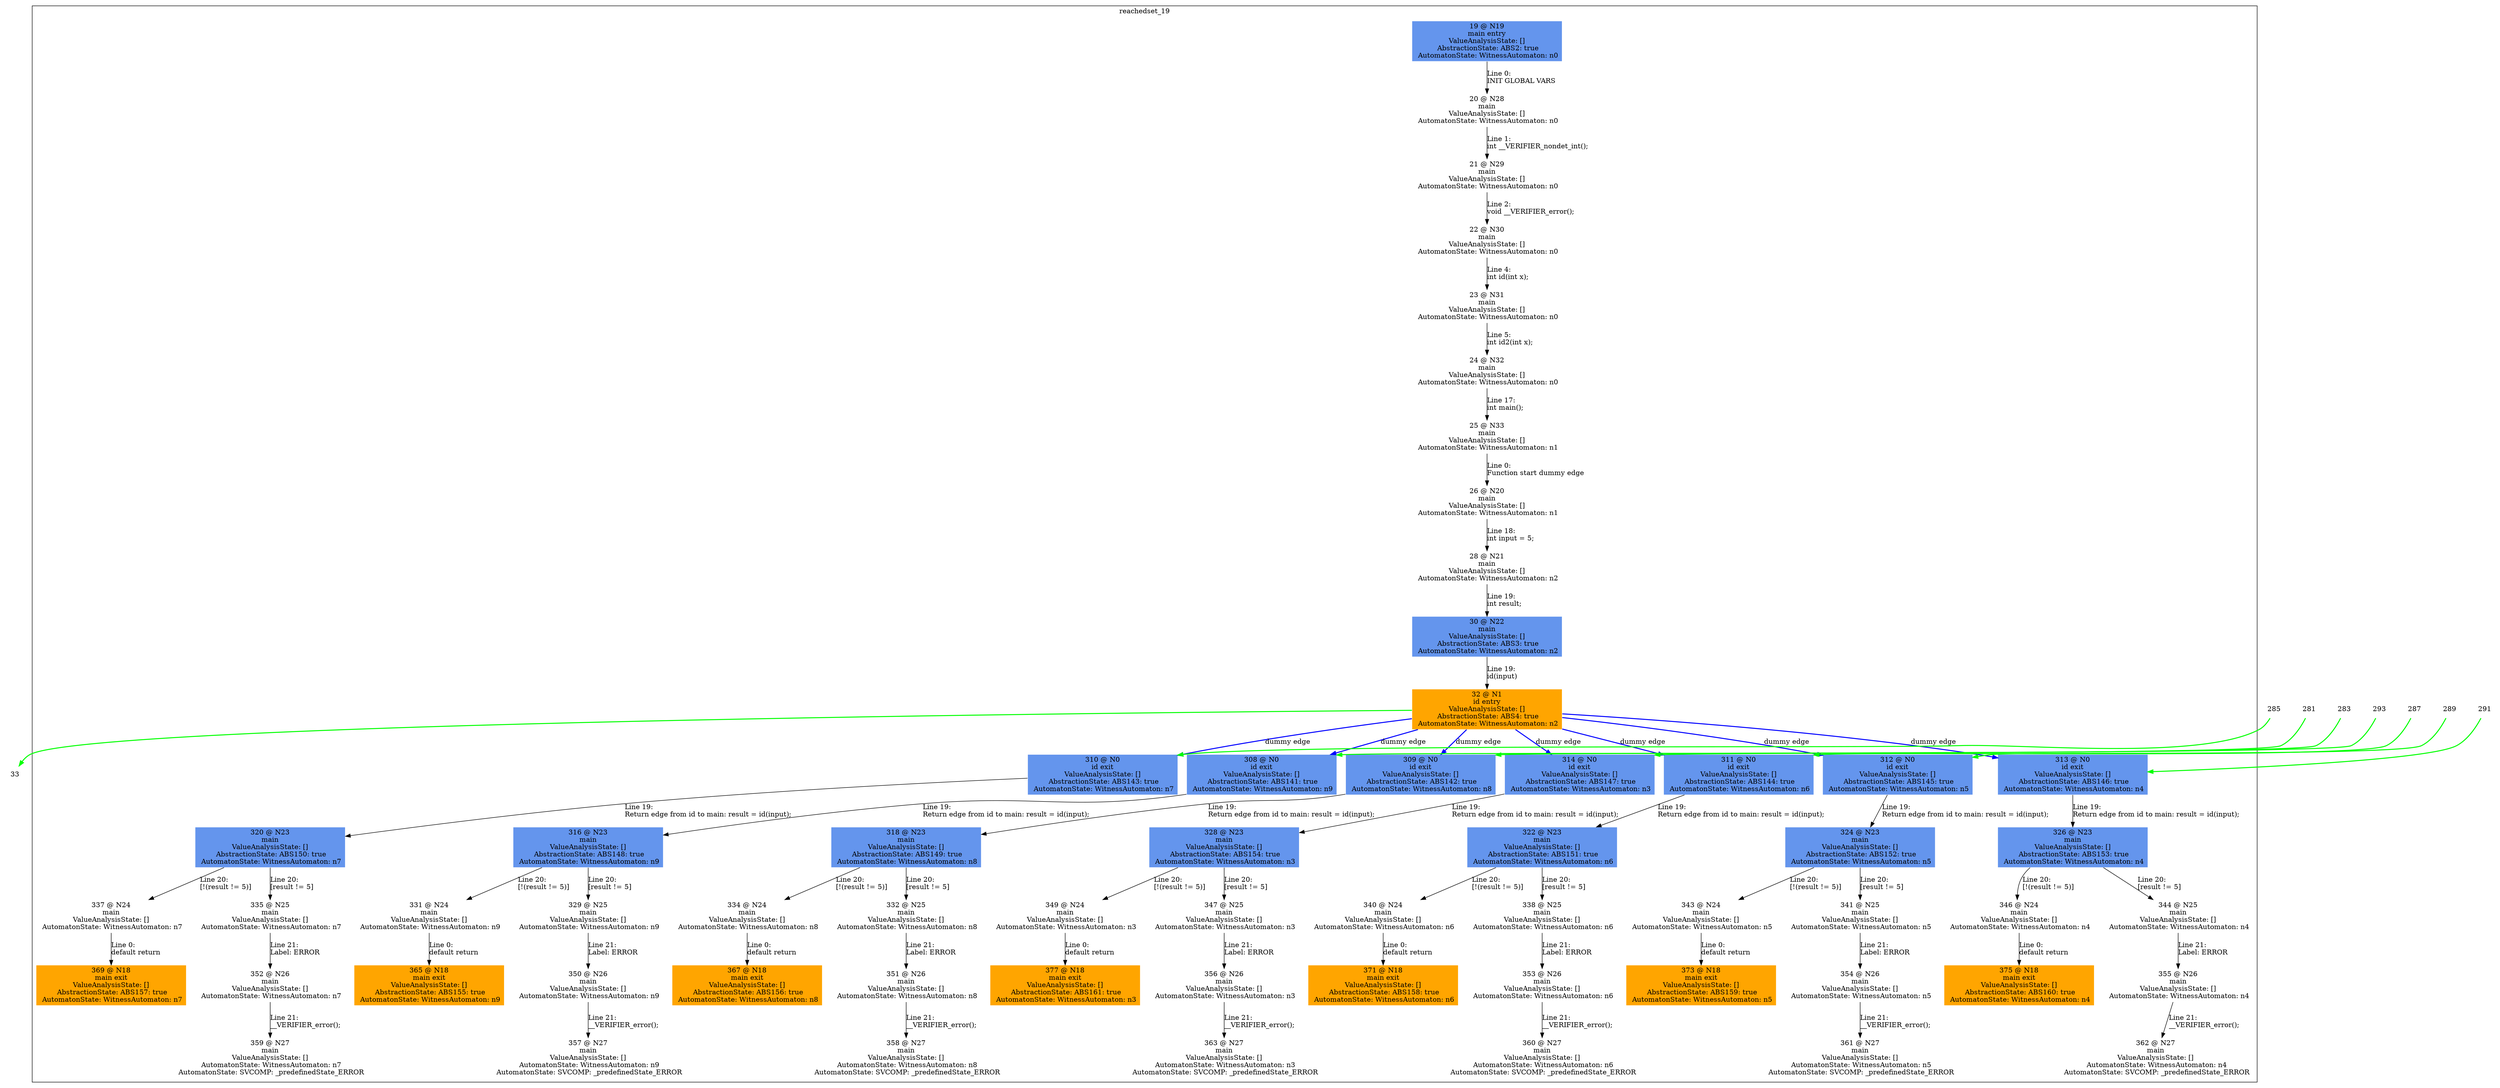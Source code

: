 digraph ARG {
node [style="filled" shape="box" color="white"]
subgraph cluster_19 {
label="reachedset_19"
19 [fillcolor="cornflowerblue" label="19 @ N19\nmain entry\nValueAnalysisState: []\n AbstractionState: ABS2: true\n AutomatonState: WitnessAutomaton: n0\n" id="19"]
20 [label="20 @ N28\nmain\nValueAnalysisState: []\n AutomatonState: WitnessAutomaton: n0\n" id="20"]
21 [label="21 @ N29\nmain\nValueAnalysisState: []\n AutomatonState: WitnessAutomaton: n0\n" id="21"]
22 [label="22 @ N30\nmain\nValueAnalysisState: []\n AutomatonState: WitnessAutomaton: n0\n" id="22"]
23 [label="23 @ N31\nmain\nValueAnalysisState: []\n AutomatonState: WitnessAutomaton: n0\n" id="23"]
24 [label="24 @ N32\nmain\nValueAnalysisState: []\n AutomatonState: WitnessAutomaton: n0\n" id="24"]
25 [label="25 @ N33\nmain\nValueAnalysisState: []\n AutomatonState: WitnessAutomaton: n1\n" id="25"]
26 [label="26 @ N20\nmain\nValueAnalysisState: []\n AutomatonState: WitnessAutomaton: n1\n" id="26"]
28 [label="28 @ N21\nmain\nValueAnalysisState: []\n AutomatonState: WitnessAutomaton: n2\n" id="28"]
30 [fillcolor="cornflowerblue" label="30 @ N22\nmain\nValueAnalysisState: []\n AbstractionState: ABS3: true\n AutomatonState: WitnessAutomaton: n2\n" id="30"]
32 [fillcolor="orange" label="32 @ N1\nid entry\nValueAnalysisState: []\n AbstractionState: ABS4: true\n AutomatonState: WitnessAutomaton: n2\n" id="32"]
314 [fillcolor="cornflowerblue" label="314 @ N0\nid exit\nValueAnalysisState: []\n AbstractionState: ABS147: true\n AutomatonState: WitnessAutomaton: n3\n" id="314"]
328 [fillcolor="cornflowerblue" label="328 @ N23\nmain\nValueAnalysisState: []\n AbstractionState: ABS154: true\n AutomatonState: WitnessAutomaton: n3\n" id="328"]
349 [label="349 @ N24\nmain\nValueAnalysisState: []\n AutomatonState: WitnessAutomaton: n3\n" id="349"]
377 [fillcolor="orange" label="377 @ N18\nmain exit\nValueAnalysisState: []\n AbstractionState: ABS161: true\n AutomatonState: WitnessAutomaton: n3\n" id="377"]
347 [label="347 @ N25\nmain\nValueAnalysisState: []\n AutomatonState: WitnessAutomaton: n3\n" id="347"]
356 [label="356 @ N26\nmain\nValueAnalysisState: []\n AutomatonState: WitnessAutomaton: n3\n" id="356"]
363 [label="363 @ N27\nmain\nValueAnalysisState: []\n AutomatonState: WitnessAutomaton: n3\n AutomatonState: SVCOMP: _predefinedState_ERROR\n" id="363"]
313 [fillcolor="cornflowerblue" label="313 @ N0\nid exit\nValueAnalysisState: []\n AbstractionState: ABS146: true\n AutomatonState: WitnessAutomaton: n4\n" id="313"]
326 [fillcolor="cornflowerblue" label="326 @ N23\nmain\nValueAnalysisState: []\n AbstractionState: ABS153: true\n AutomatonState: WitnessAutomaton: n4\n" id="326"]
346 [label="346 @ N24\nmain\nValueAnalysisState: []\n AutomatonState: WitnessAutomaton: n4\n" id="346"]
375 [fillcolor="orange" label="375 @ N18\nmain exit\nValueAnalysisState: []\n AbstractionState: ABS160: true\n AutomatonState: WitnessAutomaton: n4\n" id="375"]
344 [label="344 @ N25\nmain\nValueAnalysisState: []\n AutomatonState: WitnessAutomaton: n4\n" id="344"]
355 [label="355 @ N26\nmain\nValueAnalysisState: []\n AutomatonState: WitnessAutomaton: n4\n" id="355"]
362 [label="362 @ N27\nmain\nValueAnalysisState: []\n AutomatonState: WitnessAutomaton: n4\n AutomatonState: SVCOMP: _predefinedState_ERROR\n" id="362"]
312 [fillcolor="cornflowerblue" label="312 @ N0\nid exit\nValueAnalysisState: []\n AbstractionState: ABS145: true\n AutomatonState: WitnessAutomaton: n5\n" id="312"]
324 [fillcolor="cornflowerblue" label="324 @ N23\nmain\nValueAnalysisState: []\n AbstractionState: ABS152: true\n AutomatonState: WitnessAutomaton: n5\n" id="324"]
343 [label="343 @ N24\nmain\nValueAnalysisState: []\n AutomatonState: WitnessAutomaton: n5\n" id="343"]
373 [fillcolor="orange" label="373 @ N18\nmain exit\nValueAnalysisState: []\n AbstractionState: ABS159: true\n AutomatonState: WitnessAutomaton: n5\n" id="373"]
341 [label="341 @ N25\nmain\nValueAnalysisState: []\n AutomatonState: WitnessAutomaton: n5\n" id="341"]
354 [label="354 @ N26\nmain\nValueAnalysisState: []\n AutomatonState: WitnessAutomaton: n5\n" id="354"]
361 [label="361 @ N27\nmain\nValueAnalysisState: []\n AutomatonState: WitnessAutomaton: n5\n AutomatonState: SVCOMP: _predefinedState_ERROR\n" id="361"]
311 [fillcolor="cornflowerblue" label="311 @ N0\nid exit\nValueAnalysisState: []\n AbstractionState: ABS144: true\n AutomatonState: WitnessAutomaton: n6\n" id="311"]
322 [fillcolor="cornflowerblue" label="322 @ N23\nmain\nValueAnalysisState: []\n AbstractionState: ABS151: true\n AutomatonState: WitnessAutomaton: n6\n" id="322"]
340 [label="340 @ N24\nmain\nValueAnalysisState: []\n AutomatonState: WitnessAutomaton: n6\n" id="340"]
371 [fillcolor="orange" label="371 @ N18\nmain exit\nValueAnalysisState: []\n AbstractionState: ABS158: true\n AutomatonState: WitnessAutomaton: n6\n" id="371"]
338 [label="338 @ N25\nmain\nValueAnalysisState: []\n AutomatonState: WitnessAutomaton: n6\n" id="338"]
353 [label="353 @ N26\nmain\nValueAnalysisState: []\n AutomatonState: WitnessAutomaton: n6\n" id="353"]
360 [label="360 @ N27\nmain\nValueAnalysisState: []\n AutomatonState: WitnessAutomaton: n6\n AutomatonState: SVCOMP: _predefinedState_ERROR\n" id="360"]
310 [fillcolor="cornflowerblue" label="310 @ N0\nid exit\nValueAnalysisState: []\n AbstractionState: ABS143: true\n AutomatonState: WitnessAutomaton: n7\n" id="310"]
320 [fillcolor="cornflowerblue" label="320 @ N23\nmain\nValueAnalysisState: []\n AbstractionState: ABS150: true\n AutomatonState: WitnessAutomaton: n7\n" id="320"]
337 [label="337 @ N24\nmain\nValueAnalysisState: []\n AutomatonState: WitnessAutomaton: n7\n" id="337"]
369 [fillcolor="orange" label="369 @ N18\nmain exit\nValueAnalysisState: []\n AbstractionState: ABS157: true\n AutomatonState: WitnessAutomaton: n7\n" id="369"]
335 [label="335 @ N25\nmain\nValueAnalysisState: []\n AutomatonState: WitnessAutomaton: n7\n" id="335"]
352 [label="352 @ N26\nmain\nValueAnalysisState: []\n AutomatonState: WitnessAutomaton: n7\n" id="352"]
359 [label="359 @ N27\nmain\nValueAnalysisState: []\n AutomatonState: WitnessAutomaton: n7\n AutomatonState: SVCOMP: _predefinedState_ERROR\n" id="359"]
309 [fillcolor="cornflowerblue" label="309 @ N0\nid exit\nValueAnalysisState: []\n AbstractionState: ABS142: true\n AutomatonState: WitnessAutomaton: n8\n" id="309"]
318 [fillcolor="cornflowerblue" label="318 @ N23\nmain\nValueAnalysisState: []\n AbstractionState: ABS149: true\n AutomatonState: WitnessAutomaton: n8\n" id="318"]
334 [label="334 @ N24\nmain\nValueAnalysisState: []\n AutomatonState: WitnessAutomaton: n8\n" id="334"]
367 [fillcolor="orange" label="367 @ N18\nmain exit\nValueAnalysisState: []\n AbstractionState: ABS156: true\n AutomatonState: WitnessAutomaton: n8\n" id="367"]
332 [label="332 @ N25\nmain\nValueAnalysisState: []\n AutomatonState: WitnessAutomaton: n8\n" id="332"]
351 [label="351 @ N26\nmain\nValueAnalysisState: []\n AutomatonState: WitnessAutomaton: n8\n" id="351"]
358 [label="358 @ N27\nmain\nValueAnalysisState: []\n AutomatonState: WitnessAutomaton: n8\n AutomatonState: SVCOMP: _predefinedState_ERROR\n" id="358"]
308 [fillcolor="cornflowerblue" label="308 @ N0\nid exit\nValueAnalysisState: []\n AbstractionState: ABS141: true\n AutomatonState: WitnessAutomaton: n9\n" id="308"]
316 [fillcolor="cornflowerblue" label="316 @ N23\nmain\nValueAnalysisState: []\n AbstractionState: ABS148: true\n AutomatonState: WitnessAutomaton: n9\n" id="316"]
331 [label="331 @ N24\nmain\nValueAnalysisState: []\n AutomatonState: WitnessAutomaton: n9\n" id="331"]
365 [fillcolor="orange" label="365 @ N18\nmain exit\nValueAnalysisState: []\n AbstractionState: ABS155: true\n AutomatonState: WitnessAutomaton: n9\n" id="365"]
329 [label="329 @ N25\nmain\nValueAnalysisState: []\n AutomatonState: WitnessAutomaton: n9\n" id="329"]
350 [label="350 @ N26\nmain\nValueAnalysisState: []\n AutomatonState: WitnessAutomaton: n9\n" id="350"]
357 [label="357 @ N27\nmain\nValueAnalysisState: []\n AutomatonState: WitnessAutomaton: n9\n AutomatonState: SVCOMP: _predefinedState_ERROR\n" id="357"]
19 -> 20 [label="Line 0: \lINIT GLOBAL VARS\l" id="19 -> 20"]
20 -> 21 [label="Line 1: \lint __VERIFIER_nondet_int();\l" id="20 -> 21"]
21 -> 22 [label="Line 2: \lvoid __VERIFIER_error();\l" id="21 -> 22"]
22 -> 23 [label="Line 4: \lint id(int x);\l" id="22 -> 23"]
23 -> 24 [label="Line 5: \lint id2(int x);\l" id="23 -> 24"]
24 -> 25 [label="Line 17: \lint main();\l" id="24 -> 25"]
25 -> 26 [label="Line 0: \lFunction start dummy edge\l" id="25 -> 26"]
26 -> 28 [label="Line 18: \lint input = 5;\l" id="26 -> 28"]
28 -> 30 [label="Line 19: \lint result;\l" id="28 -> 30"]
30 -> 32 [label="Line 19: \lid(input)\l" id="30 -> 32"]
32 -> 308 [style="bold" color="blue" label="dummy edge" id="32 -> 308"]
32 -> 309 [style="bold" color="blue" label="dummy edge" id="32 -> 309"]
32 -> 310 [style="bold" color="blue" label="dummy edge" id="32 -> 310"]
32 -> 311 [style="bold" color="blue" label="dummy edge" id="32 -> 311"]
32 -> 312 [style="bold" color="blue" label="dummy edge" id="32 -> 312"]
32 -> 313 [style="bold" color="blue" label="dummy edge" id="32 -> 313"]
32 -> 314 [style="bold" color="blue" label="dummy edge" id="32 -> 314"]
314 -> 328 [label="Line 19: \lReturn edge from id to main: result = id(input);\l" id="314 -> 328"]
328 -> 347 [label="Line 20: \l[result != 5]\l" id="328 -> 347"]
328 -> 349 [label="Line 20: \l[!(result != 5)]\l" id="328 -> 349"]
349 -> 377 [label="Line 0: \ldefault return\l" id="349 -> 377"]
347 -> 356 [label="Line 21: \lLabel: ERROR\l" id="347 -> 356"]
356 -> 363 [label="Line 21: \l__VERIFIER_error();\l" id="356 -> 363"]
313 -> 326 [label="Line 19: \lReturn edge from id to main: result = id(input);\l" id="313 -> 326"]
326 -> 344 [label="Line 20: \l[result != 5]\l" id="326 -> 344"]
326 -> 346 [label="Line 20: \l[!(result != 5)]\l" id="326 -> 346"]
346 -> 375 [label="Line 0: \ldefault return\l" id="346 -> 375"]
344 -> 355 [label="Line 21: \lLabel: ERROR\l" id="344 -> 355"]
355 -> 362 [label="Line 21: \l__VERIFIER_error();\l" id="355 -> 362"]
312 -> 324 [label="Line 19: \lReturn edge from id to main: result = id(input);\l" id="312 -> 324"]
324 -> 341 [label="Line 20: \l[result != 5]\l" id="324 -> 341"]
324 -> 343 [label="Line 20: \l[!(result != 5)]\l" id="324 -> 343"]
343 -> 373 [label="Line 0: \ldefault return\l" id="343 -> 373"]
341 -> 354 [label="Line 21: \lLabel: ERROR\l" id="341 -> 354"]
354 -> 361 [label="Line 21: \l__VERIFIER_error();\l" id="354 -> 361"]
311 -> 322 [label="Line 19: \lReturn edge from id to main: result = id(input);\l" id="311 -> 322"]
322 -> 338 [label="Line 20: \l[result != 5]\l" id="322 -> 338"]
322 -> 340 [label="Line 20: \l[!(result != 5)]\l" id="322 -> 340"]
340 -> 371 [label="Line 0: \ldefault return\l" id="340 -> 371"]
338 -> 353 [label="Line 21: \lLabel: ERROR\l" id="338 -> 353"]
353 -> 360 [label="Line 21: \l__VERIFIER_error();\l" id="353 -> 360"]
310 -> 320 [label="Line 19: \lReturn edge from id to main: result = id(input);\l" id="310 -> 320"]
320 -> 335 [label="Line 20: \l[result != 5]\l" id="320 -> 335"]
320 -> 337 [label="Line 20: \l[!(result != 5)]\l" id="320 -> 337"]
337 -> 369 [label="Line 0: \ldefault return\l" id="337 -> 369"]
335 -> 352 [label="Line 21: \lLabel: ERROR\l" id="335 -> 352"]
352 -> 359 [label="Line 21: \l__VERIFIER_error();\l" id="352 -> 359"]
309 -> 318 [label="Line 19: \lReturn edge from id to main: result = id(input);\l" id="309 -> 318"]
318 -> 332 [label="Line 20: \l[result != 5]\l" id="318 -> 332"]
318 -> 334 [label="Line 20: \l[!(result != 5)]\l" id="318 -> 334"]
334 -> 367 [label="Line 0: \ldefault return\l" id="334 -> 367"]
332 -> 351 [label="Line 21: \lLabel: ERROR\l" id="332 -> 351"]
351 -> 358 [label="Line 21: \l__VERIFIER_error();\l" id="351 -> 358"]
308 -> 316 [label="Line 19: \lReturn edge from id to main: result = id(input);\l" id="308 -> 316"]
316 -> 329 [label="Line 20: \l[result != 5]\l" id="316 -> 329"]
316 -> 331 [label="Line 20: \l[!(result != 5)]\l" id="316 -> 331"]
331 -> 365 [label="Line 0: \ldefault return\l" id="331 -> 365"]
329 -> 350 [label="Line 21: \lLabel: ERROR\l" id="329 -> 350"]
350 -> 357 [label="Line 21: \l__VERIFIER_error();\l" id="350 -> 357"]
}
32 -> 33 [color=green style=bold]
283 -> 309 [color=green style=bold]
293 -> 314 [color=green style=bold]
285 -> 310 [color=green style=bold]
281 -> 308 [color=green style=bold]
287 -> 311 [color=green style=bold]
289 -> 312 [color=green style=bold]
291 -> 313 [color=green style=bold]
}
